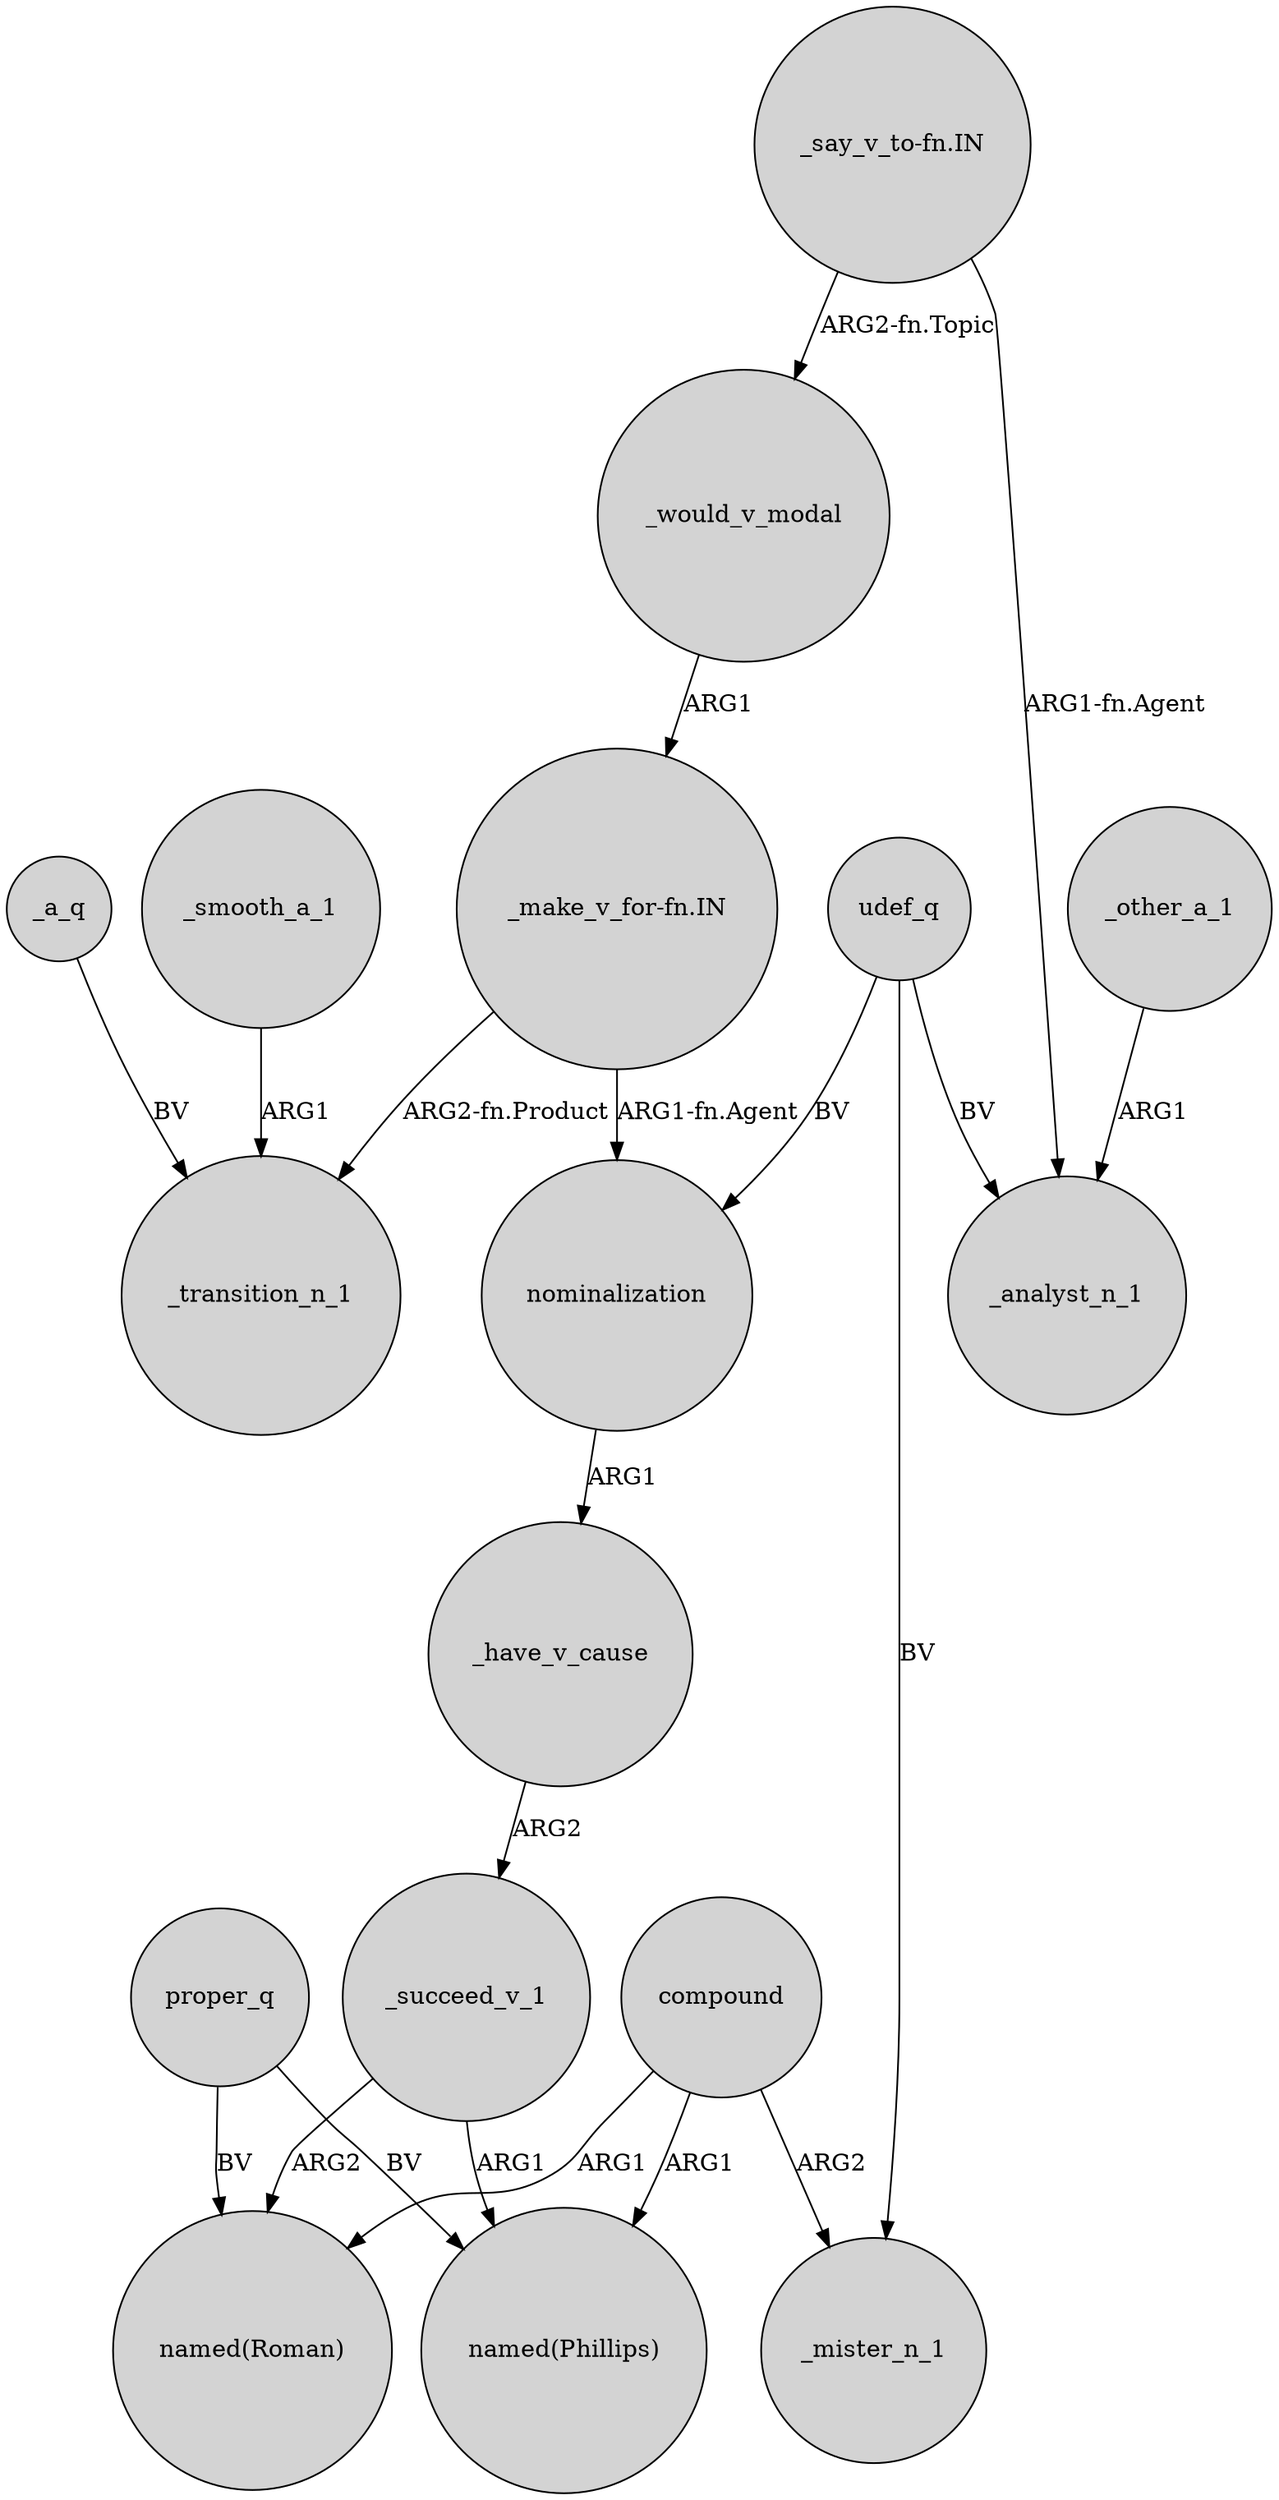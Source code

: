 digraph {
	node [shape=circle style=filled]
	"_say_v_to-fn.IN" -> _would_v_modal [label="ARG2-fn.Topic"]
	_smooth_a_1 -> _transition_n_1 [label=ARG1]
	compound -> "named(Roman)" [label=ARG1]
	compound -> _mister_n_1 [label=ARG2]
	"_make_v_for-fn.IN" -> _transition_n_1 [label="ARG2-fn.Product"]
	_have_v_cause -> _succeed_v_1 [label=ARG2]
	udef_q -> _mister_n_1 [label=BV]
	nominalization -> _have_v_cause [label=ARG1]
	_a_q -> _transition_n_1 [label=BV]
	compound -> "named(Phillips)" [label=ARG1]
	_would_v_modal -> "_make_v_for-fn.IN" [label=ARG1]
	proper_q -> "named(Roman)" [label=BV]
	"_say_v_to-fn.IN" -> _analyst_n_1 [label="ARG1-fn.Agent"]
	_other_a_1 -> _analyst_n_1 [label=ARG1]
	udef_q -> nominalization [label=BV]
	_succeed_v_1 -> "named(Roman)" [label=ARG2]
	proper_q -> "named(Phillips)" [label=BV]
	udef_q -> _analyst_n_1 [label=BV]
	_succeed_v_1 -> "named(Phillips)" [label=ARG1]
	"_make_v_for-fn.IN" -> nominalization [label="ARG1-fn.Agent"]
}
